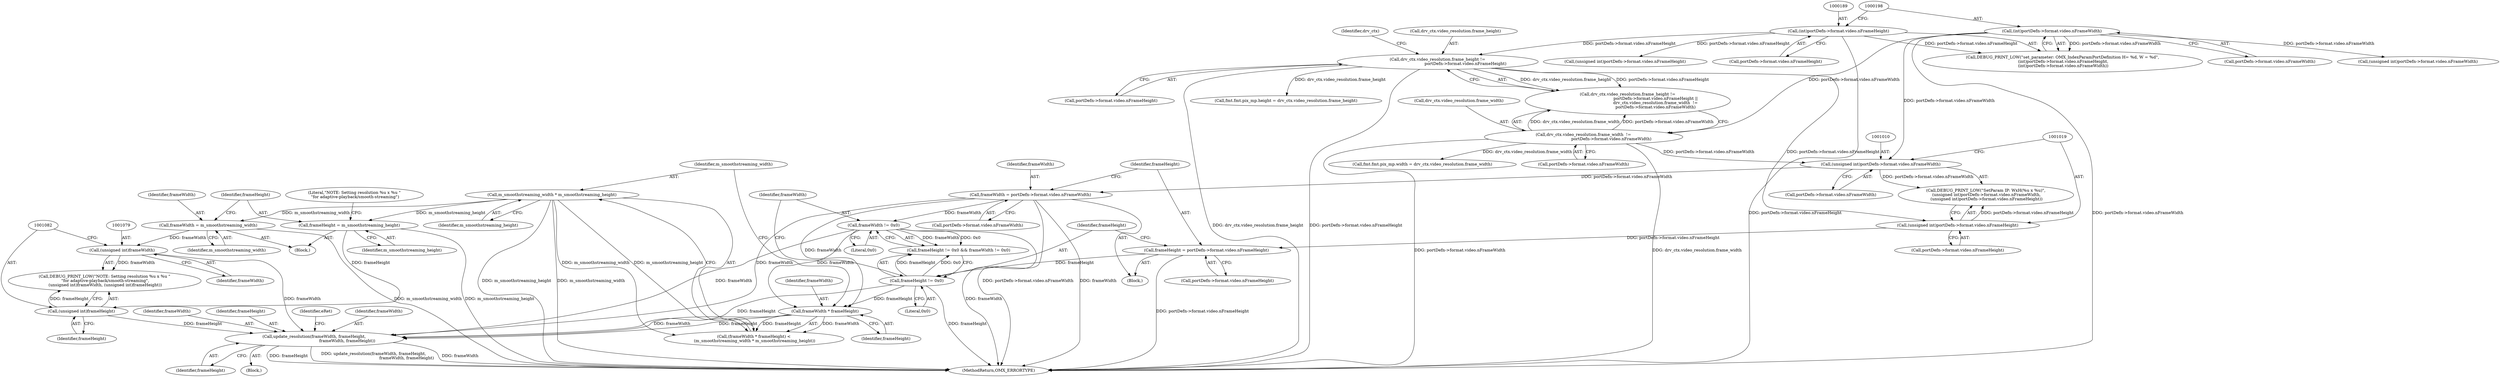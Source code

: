 digraph "0_Android_46e305be6e670a5a0041b0b4861122a0f1aabefa_2@API" {
"1001084" [label="(Call,update_resolution(frameWidth, frameHeight,\n                                                   frameWidth, frameHeight))"];
"1001078" [label="(Call,(unsigned int)frameWidth)"];
"1001070" [label="(Call,frameWidth = m_smoothstreaming_width)"];
"1001066" [label="(Call,m_smoothstreaming_width * m_smoothstreaming_height)"];
"1001055" [label="(Call,frameWidth != 0x0)"];
"1001031" [label="(Call,frameWidth = portDefn->format.video.nFrameWidth)"];
"1001009" [label="(Call,(unsigned int)portDefn->format.video.nFrameWidth)"];
"1000993" [label="(Call,drv_ctx.video_resolution.frame_width  !=\n                                           portDefn->format.video.nFrameWidth)"];
"1000197" [label="(Call,(int)portDefn->format.video.nFrameWidth)"];
"1001063" [label="(Call,frameWidth * frameHeight)"];
"1001052" [label="(Call,frameHeight != 0x0)"];
"1001041" [label="(Call,frameHeight = portDefn->format.video.nFrameHeight)"];
"1001018" [label="(Call,(unsigned int)portDefn->format.video.nFrameHeight)"];
"1000980" [label="(Call,drv_ctx.video_resolution.frame_height !=\n                                           portDefn->format.video.nFrameHeight)"];
"1000188" [label="(Call,(int)portDefn->format.video.nFrameHeight)"];
"1001081" [label="(Call,(unsigned int)frameHeight)"];
"1001073" [label="(Call,frameHeight = m_smoothstreaming_height)"];
"1001054" [label="(Literal,0x0)"];
"1001088" [label="(Identifier,frameHeight)"];
"1001072" [label="(Identifier,m_smoothstreaming_width)"];
"1001064" [label="(Identifier,frameWidth)"];
"1000994" [label="(Call,drv_ctx.video_resolution.frame_width)"];
"1001073" [label="(Call,frameHeight = m_smoothstreaming_height)"];
"1000996" [label="(Identifier,drv_ctx)"];
"1001075" [label="(Identifier,m_smoothstreaming_height)"];
"1001090" [label="(Identifier,eRet)"];
"1001071" [label="(Identifier,frameWidth)"];
"1001080" [label="(Identifier,frameWidth)"];
"1000197" [label="(Call,(int)portDefn->format.video.nFrameWidth)"];
"1001041" [label="(Call,frameHeight = portDefn->format.video.nFrameHeight)"];
"1001067" [label="(Identifier,m_smoothstreaming_width)"];
"1001007" [label="(Call,DEBUG_PRINT_LOW(\"SetParam IP: WxH(%u x %u)\",\n (unsigned int)portDefn->format.video.nFrameWidth,\n (unsigned int)portDefn->format.video.nFrameHeight))"];
"1001063" [label="(Call,frameWidth * frameHeight)"];
"1001011" [label="(Call,portDefn->format.video.nFrameWidth)"];
"1001065" [label="(Identifier,frameHeight)"];
"1001070" [label="(Call,frameWidth = m_smoothstreaming_width)"];
"1001042" [label="(Identifier,frameHeight)"];
"1000188" [label="(Call,(int)portDefn->format.video.nFrameHeight)"];
"1001006" [label="(Block,)"];
"1003102" [label="(MethodReturn,OMX_ERRORTYPE)"];
"1001055" [label="(Call,frameWidth != 0x0)"];
"1001033" [label="(Call,portDefn->format.video.nFrameWidth)"];
"1000999" [label="(Call,portDefn->format.video.nFrameWidth)"];
"1000186" [label="(Call,DEBUG_PRINT_LOW(\"set_parameter: OMX_IndexParamPortDefinition H= %d, W = %d\",\n (int)portDefn->format.video.nFrameHeight,\n (int)portDefn->format.video.nFrameWidth))"];
"1000986" [label="(Call,portDefn->format.video.nFrameHeight)"];
"1000190" [label="(Call,portDefn->format.video.nFrameHeight)"];
"1000993" [label="(Call,drv_ctx.video_resolution.frame_width  !=\n                                           portDefn->format.video.nFrameWidth)"];
"1001119" [label="(Call,fmt.fmt.pix_mp.width = drv_ctx.video_resolution.frame_width)"];
"1001018" [label="(Call,(unsigned int)portDefn->format.video.nFrameHeight)"];
"1000199" [label="(Call,portDefn->format.video.nFrameWidth)"];
"1001085" [label="(Identifier,frameWidth)"];
"1001062" [label="(Call,(frameWidth * frameHeight) <\n (m_smoothstreaming_width * m_smoothstreaming_height))"];
"1000980" [label="(Call,drv_ctx.video_resolution.frame_height !=\n                                           portDefn->format.video.nFrameHeight)"];
"1001077" [label="(Literal,\"NOTE: Setting resolution %u x %u \"\n \"for adaptive-playback/smooth-streaming\")"];
"1001083" [label="(Identifier,frameHeight)"];
"1001051" [label="(Call,frameHeight != 0x0 && frameWidth != 0x0)"];
"1001076" [label="(Call,DEBUG_PRINT_LOW(\"NOTE: Setting resolution %u x %u \"\n \"for adaptive-playback/smooth-streaming\",\n (unsigned int)frameWidth, (unsigned int)frameHeight))"];
"1001106" [label="(Call,fmt.fmt.pix_mp.height = drv_ctx.video_resolution.frame_height)"];
"1000243" [label="(Call,(unsigned int)portDefn->format.video.nFrameHeight)"];
"1001069" [label="(Block,)"];
"1000979" [label="(Call,drv_ctx.video_resolution.frame_height !=\n                                           portDefn->format.video.nFrameHeight ||\n                                           drv_ctx.video_resolution.frame_width  !=\n                                           portDefn->format.video.nFrameWidth)"];
"1001056" [label="(Identifier,frameWidth)"];
"1001087" [label="(Identifier,frameWidth)"];
"1001068" [label="(Identifier,m_smoothstreaming_height)"];
"1001086" [label="(Identifier,frameHeight)"];
"1001078" [label="(Call,(unsigned int)frameWidth)"];
"1001032" [label="(Identifier,frameWidth)"];
"1000234" [label="(Call,(unsigned int)portDefn->format.video.nFrameWidth)"];
"1001053" [label="(Identifier,frameHeight)"];
"1001057" [label="(Literal,0x0)"];
"1001043" [label="(Call,portDefn->format.video.nFrameHeight)"];
"1001020" [label="(Call,portDefn->format.video.nFrameHeight)"];
"1001081" [label="(Call,(unsigned int)frameHeight)"];
"1001066" [label="(Call,m_smoothstreaming_width * m_smoothstreaming_height)"];
"1001009" [label="(Call,(unsigned int)portDefn->format.video.nFrameWidth)"];
"1001084" [label="(Call,update_resolution(frameWidth, frameHeight,\n                                                   frameWidth, frameHeight))"];
"1001058" [label="(Block,)"];
"1001031" [label="(Call,frameWidth = portDefn->format.video.nFrameWidth)"];
"1001052" [label="(Call,frameHeight != 0x0)"];
"1001074" [label="(Identifier,frameHeight)"];
"1000981" [label="(Call,drv_ctx.video_resolution.frame_height)"];
"1001084" -> "1001058"  [label="AST: "];
"1001084" -> "1001088"  [label="CFG: "];
"1001085" -> "1001084"  [label="AST: "];
"1001086" -> "1001084"  [label="AST: "];
"1001087" -> "1001084"  [label="AST: "];
"1001088" -> "1001084"  [label="AST: "];
"1001090" -> "1001084"  [label="CFG: "];
"1001084" -> "1003102"  [label="DDG: frameWidth"];
"1001084" -> "1003102"  [label="DDG: frameHeight"];
"1001084" -> "1003102"  [label="DDG: update_resolution(frameWidth, frameHeight,\n                                                   frameWidth, frameHeight)"];
"1001078" -> "1001084"  [label="DDG: frameWidth"];
"1001055" -> "1001084"  [label="DDG: frameWidth"];
"1001063" -> "1001084"  [label="DDG: frameWidth"];
"1001063" -> "1001084"  [label="DDG: frameHeight"];
"1001031" -> "1001084"  [label="DDG: frameWidth"];
"1001081" -> "1001084"  [label="DDG: frameHeight"];
"1001052" -> "1001084"  [label="DDG: frameHeight"];
"1001078" -> "1001076"  [label="AST: "];
"1001078" -> "1001080"  [label="CFG: "];
"1001079" -> "1001078"  [label="AST: "];
"1001080" -> "1001078"  [label="AST: "];
"1001082" -> "1001078"  [label="CFG: "];
"1001078" -> "1001076"  [label="DDG: frameWidth"];
"1001070" -> "1001078"  [label="DDG: frameWidth"];
"1001070" -> "1001069"  [label="AST: "];
"1001070" -> "1001072"  [label="CFG: "];
"1001071" -> "1001070"  [label="AST: "];
"1001072" -> "1001070"  [label="AST: "];
"1001074" -> "1001070"  [label="CFG: "];
"1001070" -> "1003102"  [label="DDG: m_smoothstreaming_width"];
"1001066" -> "1001070"  [label="DDG: m_smoothstreaming_width"];
"1001066" -> "1001062"  [label="AST: "];
"1001066" -> "1001068"  [label="CFG: "];
"1001067" -> "1001066"  [label="AST: "];
"1001068" -> "1001066"  [label="AST: "];
"1001062" -> "1001066"  [label="CFG: "];
"1001066" -> "1003102"  [label="DDG: m_smoothstreaming_height"];
"1001066" -> "1003102"  [label="DDG: m_smoothstreaming_width"];
"1001066" -> "1001062"  [label="DDG: m_smoothstreaming_width"];
"1001066" -> "1001062"  [label="DDG: m_smoothstreaming_height"];
"1001066" -> "1001073"  [label="DDG: m_smoothstreaming_height"];
"1001055" -> "1001051"  [label="AST: "];
"1001055" -> "1001057"  [label="CFG: "];
"1001056" -> "1001055"  [label="AST: "];
"1001057" -> "1001055"  [label="AST: "];
"1001051" -> "1001055"  [label="CFG: "];
"1001055" -> "1003102"  [label="DDG: frameWidth"];
"1001055" -> "1001051"  [label="DDG: frameWidth"];
"1001055" -> "1001051"  [label="DDG: 0x0"];
"1001031" -> "1001055"  [label="DDG: frameWidth"];
"1001055" -> "1001063"  [label="DDG: frameWidth"];
"1001031" -> "1001006"  [label="AST: "];
"1001031" -> "1001033"  [label="CFG: "];
"1001032" -> "1001031"  [label="AST: "];
"1001033" -> "1001031"  [label="AST: "];
"1001042" -> "1001031"  [label="CFG: "];
"1001031" -> "1003102"  [label="DDG: portDefn->format.video.nFrameWidth"];
"1001031" -> "1003102"  [label="DDG: frameWidth"];
"1001009" -> "1001031"  [label="DDG: portDefn->format.video.nFrameWidth"];
"1001031" -> "1001063"  [label="DDG: frameWidth"];
"1001009" -> "1001007"  [label="AST: "];
"1001009" -> "1001011"  [label="CFG: "];
"1001010" -> "1001009"  [label="AST: "];
"1001011" -> "1001009"  [label="AST: "];
"1001019" -> "1001009"  [label="CFG: "];
"1001009" -> "1001007"  [label="DDG: portDefn->format.video.nFrameWidth"];
"1000993" -> "1001009"  [label="DDG: portDefn->format.video.nFrameWidth"];
"1000197" -> "1001009"  [label="DDG: portDefn->format.video.nFrameWidth"];
"1000993" -> "1000979"  [label="AST: "];
"1000993" -> "1000999"  [label="CFG: "];
"1000994" -> "1000993"  [label="AST: "];
"1000999" -> "1000993"  [label="AST: "];
"1000979" -> "1000993"  [label="CFG: "];
"1000993" -> "1003102"  [label="DDG: portDefn->format.video.nFrameWidth"];
"1000993" -> "1003102"  [label="DDG: drv_ctx.video_resolution.frame_width"];
"1000993" -> "1000979"  [label="DDG: drv_ctx.video_resolution.frame_width"];
"1000993" -> "1000979"  [label="DDG: portDefn->format.video.nFrameWidth"];
"1000197" -> "1000993"  [label="DDG: portDefn->format.video.nFrameWidth"];
"1000993" -> "1001119"  [label="DDG: drv_ctx.video_resolution.frame_width"];
"1000197" -> "1000186"  [label="AST: "];
"1000197" -> "1000199"  [label="CFG: "];
"1000198" -> "1000197"  [label="AST: "];
"1000199" -> "1000197"  [label="AST: "];
"1000186" -> "1000197"  [label="CFG: "];
"1000197" -> "1003102"  [label="DDG: portDefn->format.video.nFrameWidth"];
"1000197" -> "1000186"  [label="DDG: portDefn->format.video.nFrameWidth"];
"1000197" -> "1000234"  [label="DDG: portDefn->format.video.nFrameWidth"];
"1001063" -> "1001062"  [label="AST: "];
"1001063" -> "1001065"  [label="CFG: "];
"1001064" -> "1001063"  [label="AST: "];
"1001065" -> "1001063"  [label="AST: "];
"1001067" -> "1001063"  [label="CFG: "];
"1001063" -> "1001062"  [label="DDG: frameWidth"];
"1001063" -> "1001062"  [label="DDG: frameHeight"];
"1001052" -> "1001063"  [label="DDG: frameHeight"];
"1001052" -> "1001051"  [label="AST: "];
"1001052" -> "1001054"  [label="CFG: "];
"1001053" -> "1001052"  [label="AST: "];
"1001054" -> "1001052"  [label="AST: "];
"1001056" -> "1001052"  [label="CFG: "];
"1001051" -> "1001052"  [label="CFG: "];
"1001052" -> "1003102"  [label="DDG: frameHeight"];
"1001052" -> "1001051"  [label="DDG: frameHeight"];
"1001052" -> "1001051"  [label="DDG: 0x0"];
"1001041" -> "1001052"  [label="DDG: frameHeight"];
"1001041" -> "1001006"  [label="AST: "];
"1001041" -> "1001043"  [label="CFG: "];
"1001042" -> "1001041"  [label="AST: "];
"1001043" -> "1001041"  [label="AST: "];
"1001053" -> "1001041"  [label="CFG: "];
"1001041" -> "1003102"  [label="DDG: portDefn->format.video.nFrameHeight"];
"1001018" -> "1001041"  [label="DDG: portDefn->format.video.nFrameHeight"];
"1001018" -> "1001007"  [label="AST: "];
"1001018" -> "1001020"  [label="CFG: "];
"1001019" -> "1001018"  [label="AST: "];
"1001020" -> "1001018"  [label="AST: "];
"1001007" -> "1001018"  [label="CFG: "];
"1001018" -> "1001007"  [label="DDG: portDefn->format.video.nFrameHeight"];
"1000980" -> "1001018"  [label="DDG: portDefn->format.video.nFrameHeight"];
"1000980" -> "1000979"  [label="AST: "];
"1000980" -> "1000986"  [label="CFG: "];
"1000981" -> "1000980"  [label="AST: "];
"1000986" -> "1000980"  [label="AST: "];
"1000996" -> "1000980"  [label="CFG: "];
"1000979" -> "1000980"  [label="CFG: "];
"1000980" -> "1003102"  [label="DDG: drv_ctx.video_resolution.frame_height"];
"1000980" -> "1003102"  [label="DDG: portDefn->format.video.nFrameHeight"];
"1000980" -> "1000979"  [label="DDG: drv_ctx.video_resolution.frame_height"];
"1000980" -> "1000979"  [label="DDG: portDefn->format.video.nFrameHeight"];
"1000188" -> "1000980"  [label="DDG: portDefn->format.video.nFrameHeight"];
"1000980" -> "1001106"  [label="DDG: drv_ctx.video_resolution.frame_height"];
"1000188" -> "1000186"  [label="AST: "];
"1000188" -> "1000190"  [label="CFG: "];
"1000189" -> "1000188"  [label="AST: "];
"1000190" -> "1000188"  [label="AST: "];
"1000198" -> "1000188"  [label="CFG: "];
"1000188" -> "1003102"  [label="DDG: portDefn->format.video.nFrameHeight"];
"1000188" -> "1000186"  [label="DDG: portDefn->format.video.nFrameHeight"];
"1000188" -> "1000243"  [label="DDG: portDefn->format.video.nFrameHeight"];
"1001081" -> "1001076"  [label="AST: "];
"1001081" -> "1001083"  [label="CFG: "];
"1001082" -> "1001081"  [label="AST: "];
"1001083" -> "1001081"  [label="AST: "];
"1001076" -> "1001081"  [label="CFG: "];
"1001081" -> "1001076"  [label="DDG: frameHeight"];
"1001073" -> "1001081"  [label="DDG: frameHeight"];
"1001073" -> "1001069"  [label="AST: "];
"1001073" -> "1001075"  [label="CFG: "];
"1001074" -> "1001073"  [label="AST: "];
"1001075" -> "1001073"  [label="AST: "];
"1001077" -> "1001073"  [label="CFG: "];
"1001073" -> "1003102"  [label="DDG: m_smoothstreaming_height"];
}
